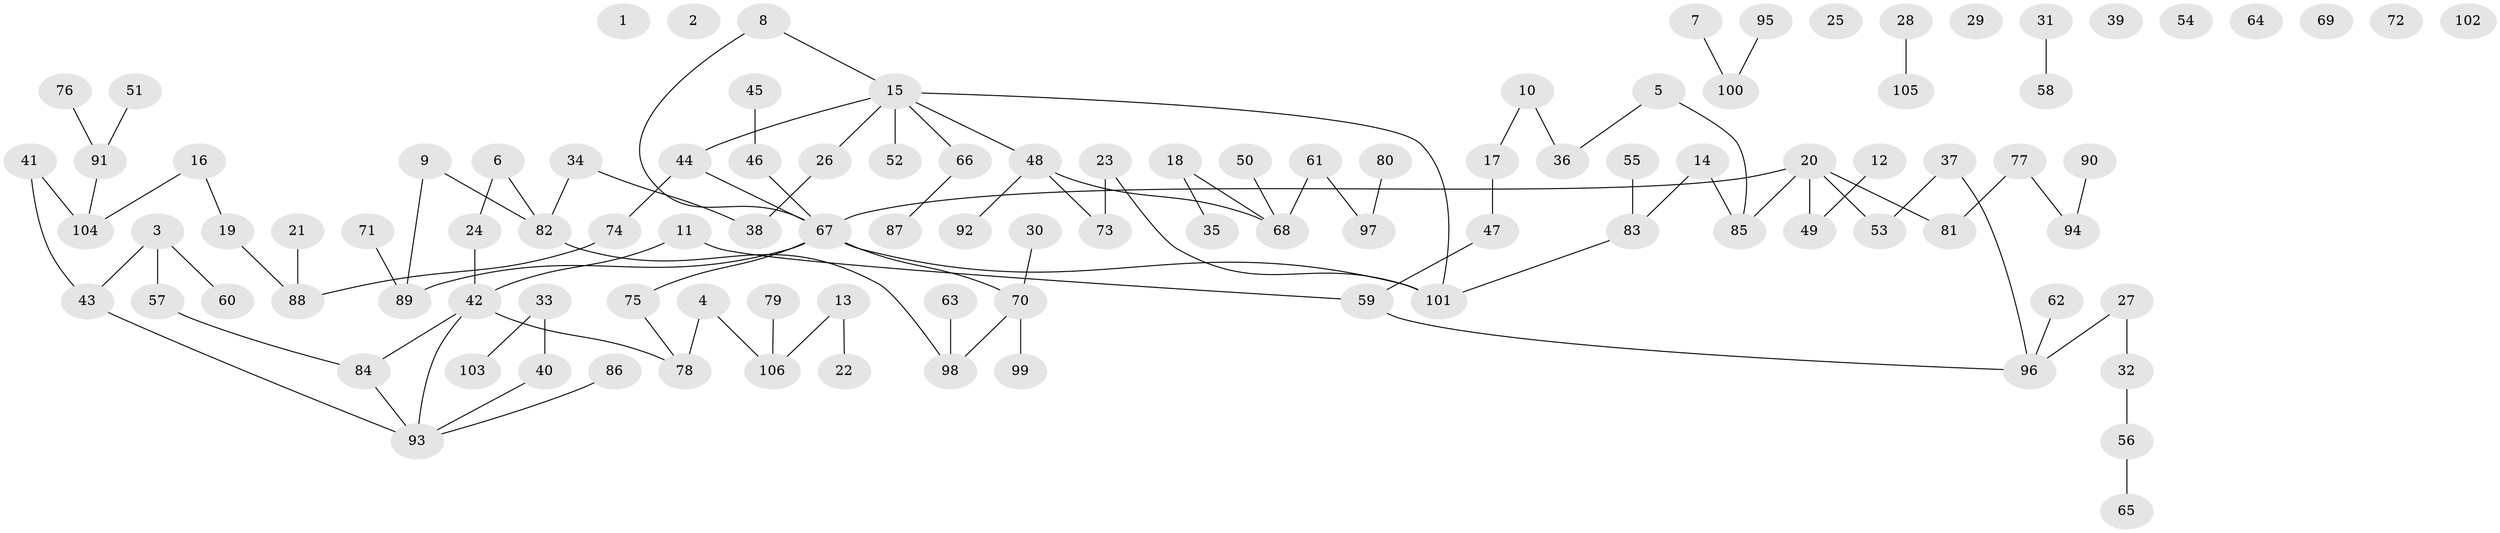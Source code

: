// Generated by graph-tools (version 1.1) at 2025/12/03/09/25 04:12:59]
// undirected, 106 vertices, 104 edges
graph export_dot {
graph [start="1"]
  node [color=gray90,style=filled];
  1;
  2;
  3;
  4;
  5;
  6;
  7;
  8;
  9;
  10;
  11;
  12;
  13;
  14;
  15;
  16;
  17;
  18;
  19;
  20;
  21;
  22;
  23;
  24;
  25;
  26;
  27;
  28;
  29;
  30;
  31;
  32;
  33;
  34;
  35;
  36;
  37;
  38;
  39;
  40;
  41;
  42;
  43;
  44;
  45;
  46;
  47;
  48;
  49;
  50;
  51;
  52;
  53;
  54;
  55;
  56;
  57;
  58;
  59;
  60;
  61;
  62;
  63;
  64;
  65;
  66;
  67;
  68;
  69;
  70;
  71;
  72;
  73;
  74;
  75;
  76;
  77;
  78;
  79;
  80;
  81;
  82;
  83;
  84;
  85;
  86;
  87;
  88;
  89;
  90;
  91;
  92;
  93;
  94;
  95;
  96;
  97;
  98;
  99;
  100;
  101;
  102;
  103;
  104;
  105;
  106;
  3 -- 43;
  3 -- 57;
  3 -- 60;
  4 -- 78;
  4 -- 106;
  5 -- 36;
  5 -- 85;
  6 -- 24;
  6 -- 82;
  7 -- 100;
  8 -- 15;
  8 -- 67;
  9 -- 82;
  9 -- 89;
  10 -- 17;
  10 -- 36;
  11 -- 42;
  11 -- 59;
  12 -- 49;
  13 -- 22;
  13 -- 106;
  14 -- 83;
  14 -- 85;
  15 -- 26;
  15 -- 44;
  15 -- 48;
  15 -- 52;
  15 -- 66;
  15 -- 101;
  16 -- 19;
  16 -- 104;
  17 -- 47;
  18 -- 35;
  18 -- 68;
  19 -- 88;
  20 -- 49;
  20 -- 53;
  20 -- 67;
  20 -- 81;
  20 -- 85;
  21 -- 88;
  23 -- 73;
  23 -- 101;
  24 -- 42;
  26 -- 38;
  27 -- 32;
  27 -- 96;
  28 -- 105;
  30 -- 70;
  31 -- 58;
  32 -- 56;
  33 -- 40;
  33 -- 103;
  34 -- 38;
  34 -- 82;
  37 -- 53;
  37 -- 96;
  40 -- 93;
  41 -- 43;
  41 -- 104;
  42 -- 78;
  42 -- 84;
  42 -- 93;
  43 -- 93;
  44 -- 67;
  44 -- 74;
  45 -- 46;
  46 -- 67;
  47 -- 59;
  48 -- 68;
  48 -- 73;
  48 -- 92;
  50 -- 68;
  51 -- 91;
  55 -- 83;
  56 -- 65;
  57 -- 84;
  59 -- 96;
  61 -- 68;
  61 -- 97;
  62 -- 96;
  63 -- 98;
  66 -- 87;
  67 -- 70;
  67 -- 75;
  67 -- 89;
  67 -- 101;
  70 -- 98;
  70 -- 99;
  71 -- 89;
  74 -- 88;
  75 -- 78;
  76 -- 91;
  77 -- 81;
  77 -- 94;
  79 -- 106;
  80 -- 97;
  82 -- 98;
  83 -- 101;
  84 -- 93;
  86 -- 93;
  90 -- 94;
  91 -- 104;
  95 -- 100;
}
